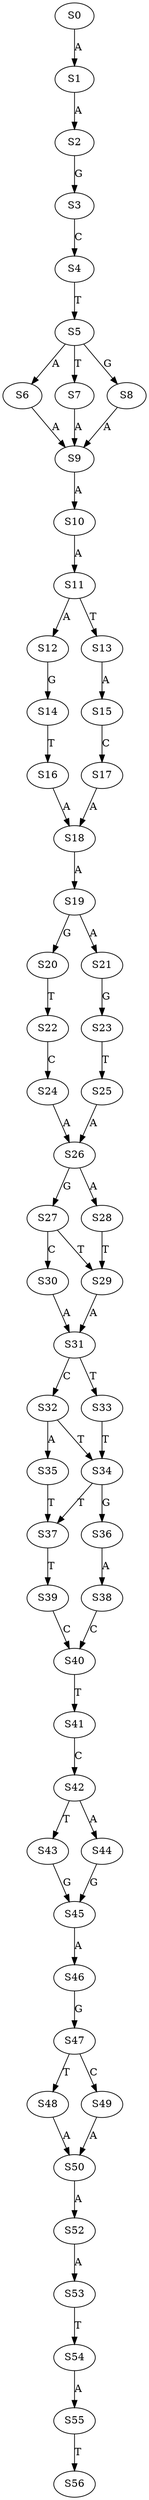 strict digraph  {
	S0 -> S1 [ label = A ];
	S1 -> S2 [ label = A ];
	S2 -> S3 [ label = G ];
	S3 -> S4 [ label = C ];
	S4 -> S5 [ label = T ];
	S5 -> S6 [ label = A ];
	S5 -> S7 [ label = T ];
	S5 -> S8 [ label = G ];
	S6 -> S9 [ label = A ];
	S7 -> S9 [ label = A ];
	S8 -> S9 [ label = A ];
	S9 -> S10 [ label = A ];
	S10 -> S11 [ label = A ];
	S11 -> S12 [ label = A ];
	S11 -> S13 [ label = T ];
	S12 -> S14 [ label = G ];
	S13 -> S15 [ label = A ];
	S14 -> S16 [ label = T ];
	S15 -> S17 [ label = C ];
	S16 -> S18 [ label = A ];
	S17 -> S18 [ label = A ];
	S18 -> S19 [ label = A ];
	S19 -> S20 [ label = G ];
	S19 -> S21 [ label = A ];
	S20 -> S22 [ label = T ];
	S21 -> S23 [ label = G ];
	S22 -> S24 [ label = C ];
	S23 -> S25 [ label = T ];
	S24 -> S26 [ label = A ];
	S25 -> S26 [ label = A ];
	S26 -> S27 [ label = G ];
	S26 -> S28 [ label = A ];
	S27 -> S29 [ label = T ];
	S27 -> S30 [ label = C ];
	S28 -> S29 [ label = T ];
	S29 -> S31 [ label = A ];
	S30 -> S31 [ label = A ];
	S31 -> S32 [ label = C ];
	S31 -> S33 [ label = T ];
	S32 -> S34 [ label = T ];
	S32 -> S35 [ label = A ];
	S33 -> S34 [ label = T ];
	S34 -> S36 [ label = G ];
	S34 -> S37 [ label = T ];
	S35 -> S37 [ label = T ];
	S36 -> S38 [ label = A ];
	S37 -> S39 [ label = T ];
	S38 -> S40 [ label = C ];
	S39 -> S40 [ label = C ];
	S40 -> S41 [ label = T ];
	S41 -> S42 [ label = C ];
	S42 -> S43 [ label = T ];
	S42 -> S44 [ label = A ];
	S43 -> S45 [ label = G ];
	S44 -> S45 [ label = G ];
	S45 -> S46 [ label = A ];
	S46 -> S47 [ label = G ];
	S47 -> S48 [ label = T ];
	S47 -> S49 [ label = C ];
	S48 -> S50 [ label = A ];
	S49 -> S50 [ label = A ];
	S50 -> S52 [ label = A ];
	S52 -> S53 [ label = A ];
	S53 -> S54 [ label = T ];
	S54 -> S55 [ label = A ];
	S55 -> S56 [ label = T ];
}
